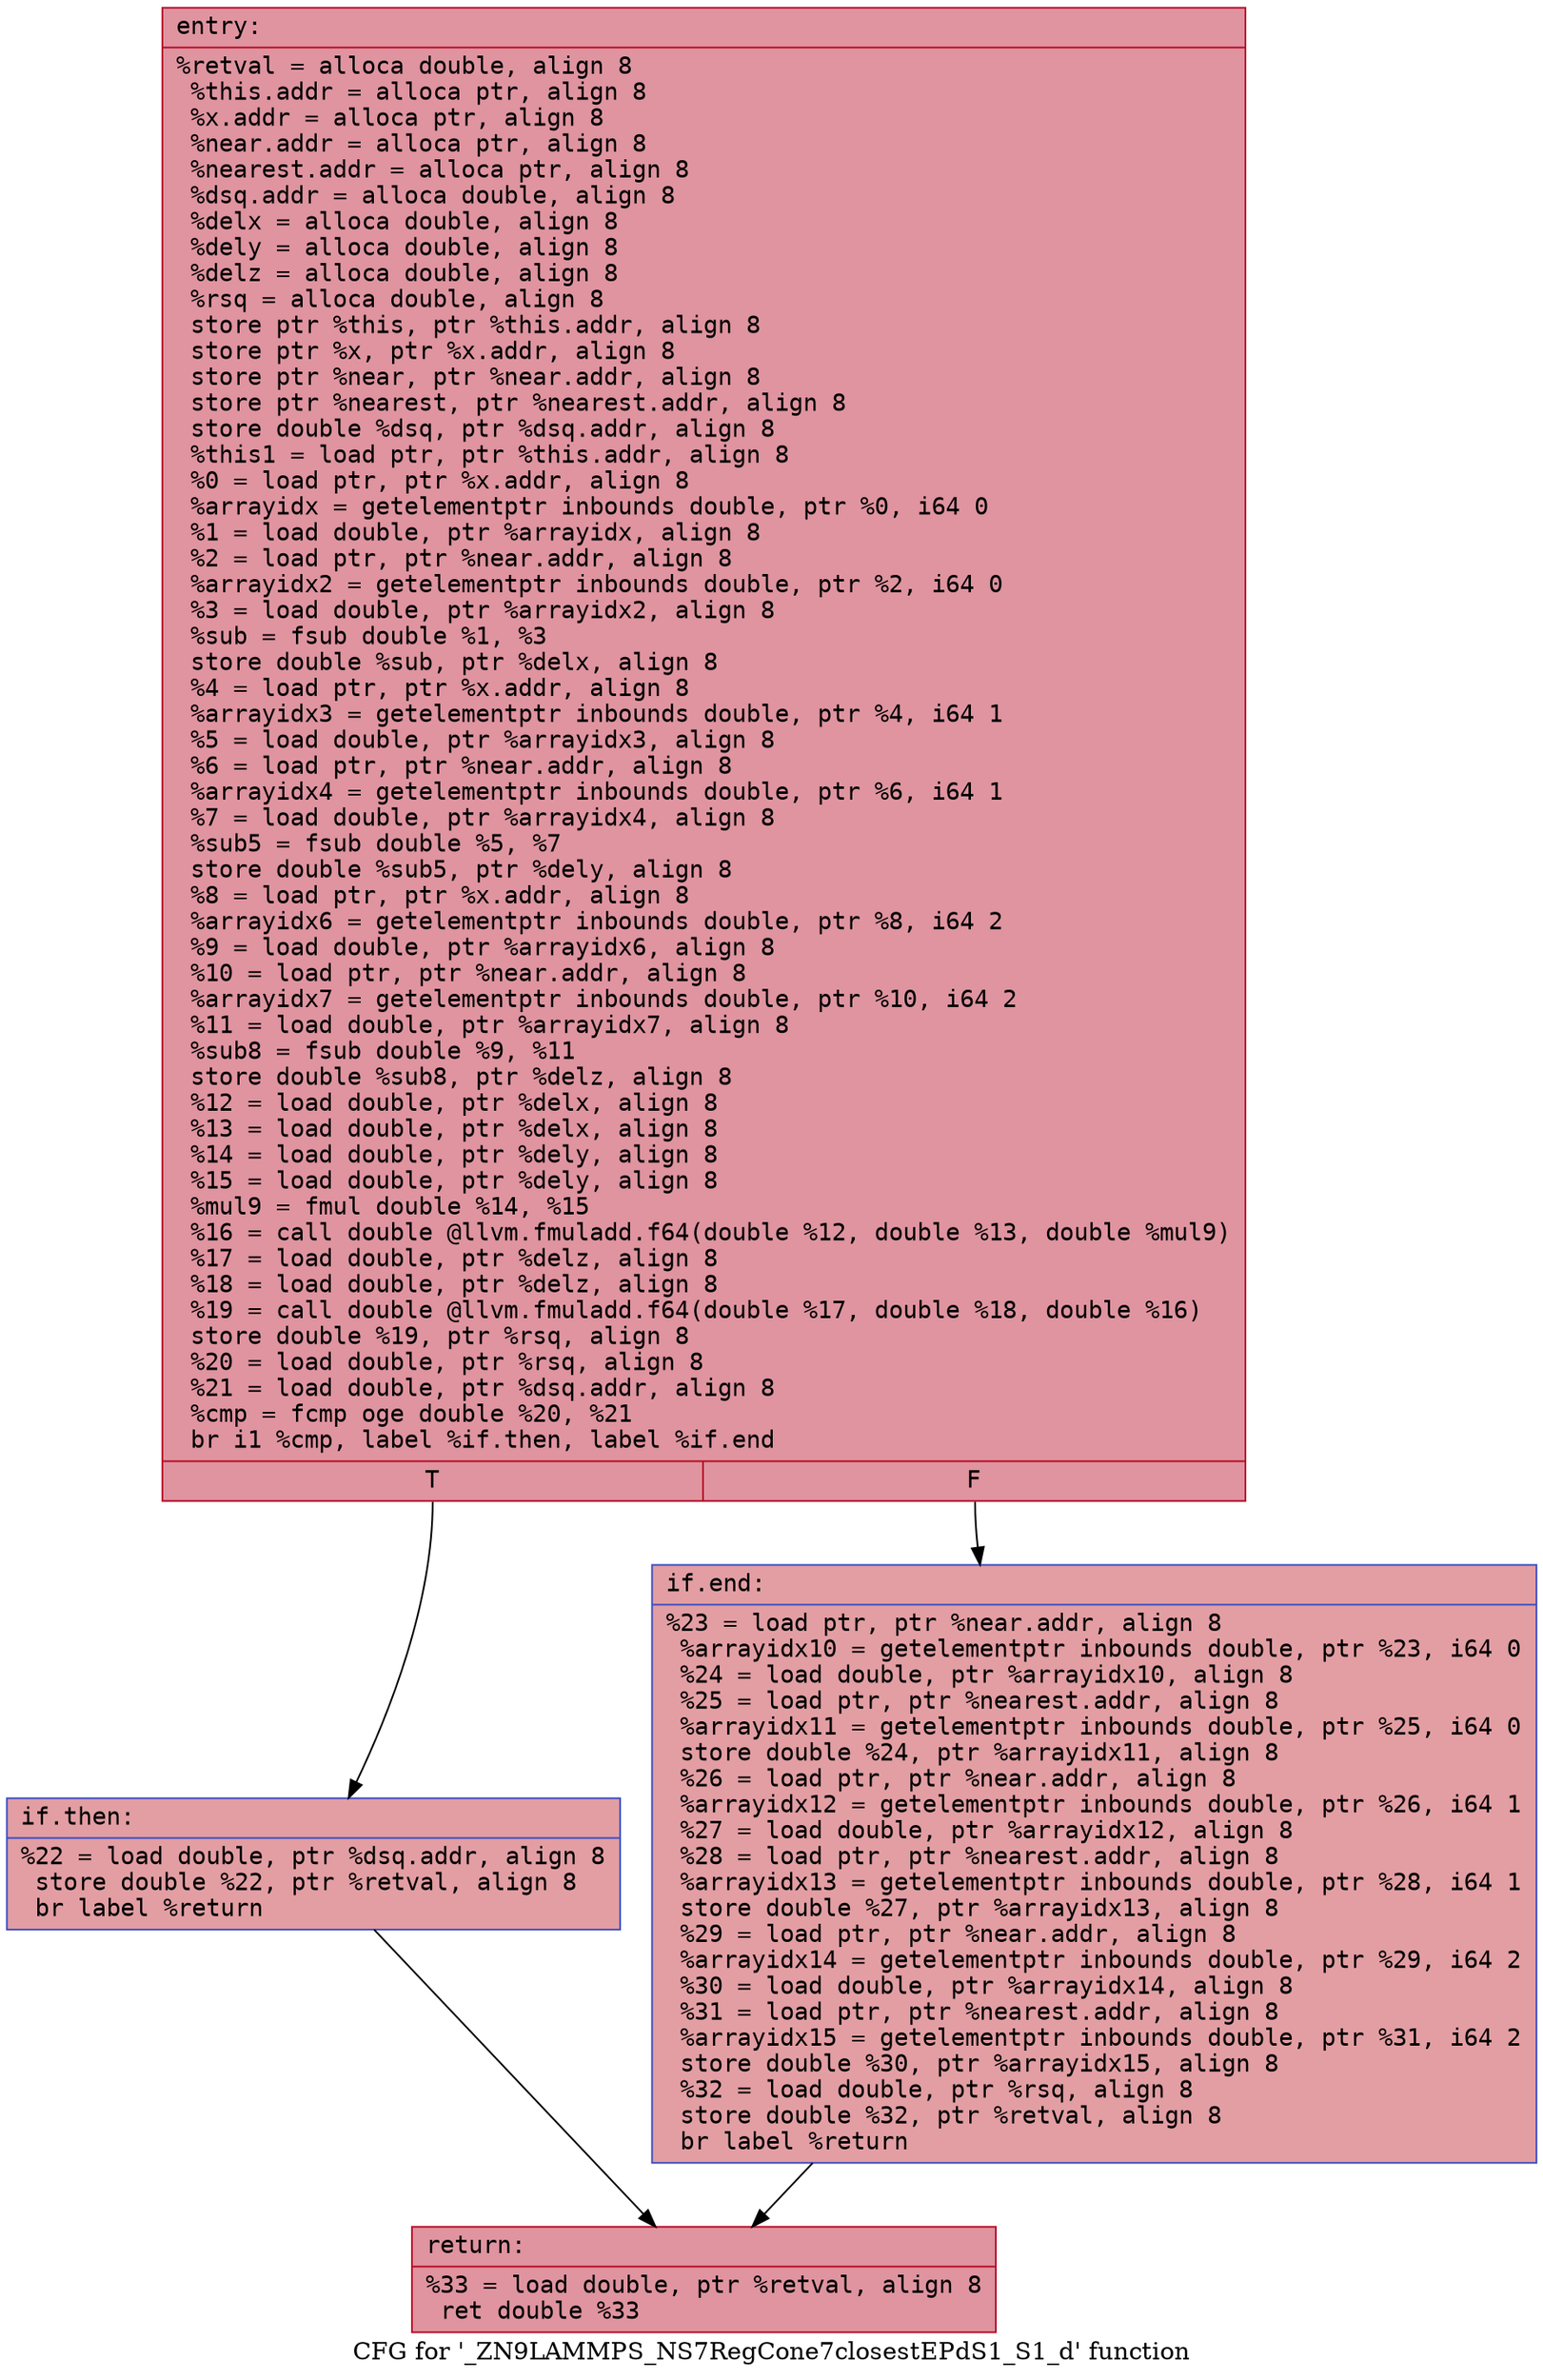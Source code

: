 digraph "CFG for '_ZN9LAMMPS_NS7RegCone7closestEPdS1_S1_d' function" {
	label="CFG for '_ZN9LAMMPS_NS7RegCone7closestEPdS1_S1_d' function";

	Node0x5572da473530 [shape=record,color="#b70d28ff", style=filled, fillcolor="#b70d2870" fontname="Courier",label="{entry:\l|  %retval = alloca double, align 8\l  %this.addr = alloca ptr, align 8\l  %x.addr = alloca ptr, align 8\l  %near.addr = alloca ptr, align 8\l  %nearest.addr = alloca ptr, align 8\l  %dsq.addr = alloca double, align 8\l  %delx = alloca double, align 8\l  %dely = alloca double, align 8\l  %delz = alloca double, align 8\l  %rsq = alloca double, align 8\l  store ptr %this, ptr %this.addr, align 8\l  store ptr %x, ptr %x.addr, align 8\l  store ptr %near, ptr %near.addr, align 8\l  store ptr %nearest, ptr %nearest.addr, align 8\l  store double %dsq, ptr %dsq.addr, align 8\l  %this1 = load ptr, ptr %this.addr, align 8\l  %0 = load ptr, ptr %x.addr, align 8\l  %arrayidx = getelementptr inbounds double, ptr %0, i64 0\l  %1 = load double, ptr %arrayidx, align 8\l  %2 = load ptr, ptr %near.addr, align 8\l  %arrayidx2 = getelementptr inbounds double, ptr %2, i64 0\l  %3 = load double, ptr %arrayidx2, align 8\l  %sub = fsub double %1, %3\l  store double %sub, ptr %delx, align 8\l  %4 = load ptr, ptr %x.addr, align 8\l  %arrayidx3 = getelementptr inbounds double, ptr %4, i64 1\l  %5 = load double, ptr %arrayidx3, align 8\l  %6 = load ptr, ptr %near.addr, align 8\l  %arrayidx4 = getelementptr inbounds double, ptr %6, i64 1\l  %7 = load double, ptr %arrayidx4, align 8\l  %sub5 = fsub double %5, %7\l  store double %sub5, ptr %dely, align 8\l  %8 = load ptr, ptr %x.addr, align 8\l  %arrayidx6 = getelementptr inbounds double, ptr %8, i64 2\l  %9 = load double, ptr %arrayidx6, align 8\l  %10 = load ptr, ptr %near.addr, align 8\l  %arrayidx7 = getelementptr inbounds double, ptr %10, i64 2\l  %11 = load double, ptr %arrayidx7, align 8\l  %sub8 = fsub double %9, %11\l  store double %sub8, ptr %delz, align 8\l  %12 = load double, ptr %delx, align 8\l  %13 = load double, ptr %delx, align 8\l  %14 = load double, ptr %dely, align 8\l  %15 = load double, ptr %dely, align 8\l  %mul9 = fmul double %14, %15\l  %16 = call double @llvm.fmuladd.f64(double %12, double %13, double %mul9)\l  %17 = load double, ptr %delz, align 8\l  %18 = load double, ptr %delz, align 8\l  %19 = call double @llvm.fmuladd.f64(double %17, double %18, double %16)\l  store double %19, ptr %rsq, align 8\l  %20 = load double, ptr %rsq, align 8\l  %21 = load double, ptr %dsq.addr, align 8\l  %cmp = fcmp oge double %20, %21\l  br i1 %cmp, label %if.then, label %if.end\l|{<s0>T|<s1>F}}"];
	Node0x5572da473530:s0 -> Node0x5572da484960[tooltip="entry -> if.then\nProbability 50.00%" ];
	Node0x5572da473530:s1 -> Node0x5572da4849b0[tooltip="entry -> if.end\nProbability 50.00%" ];
	Node0x5572da484960 [shape=record,color="#3d50c3ff", style=filled, fillcolor="#be242e70" fontname="Courier",label="{if.then:\l|  %22 = load double, ptr %dsq.addr, align 8\l  store double %22, ptr %retval, align 8\l  br label %return\l}"];
	Node0x5572da484960 -> Node0x5572da484bf0[tooltip="if.then -> return\nProbability 100.00%" ];
	Node0x5572da4849b0 [shape=record,color="#3d50c3ff", style=filled, fillcolor="#be242e70" fontname="Courier",label="{if.end:\l|  %23 = load ptr, ptr %near.addr, align 8\l  %arrayidx10 = getelementptr inbounds double, ptr %23, i64 0\l  %24 = load double, ptr %arrayidx10, align 8\l  %25 = load ptr, ptr %nearest.addr, align 8\l  %arrayidx11 = getelementptr inbounds double, ptr %25, i64 0\l  store double %24, ptr %arrayidx11, align 8\l  %26 = load ptr, ptr %near.addr, align 8\l  %arrayidx12 = getelementptr inbounds double, ptr %26, i64 1\l  %27 = load double, ptr %arrayidx12, align 8\l  %28 = load ptr, ptr %nearest.addr, align 8\l  %arrayidx13 = getelementptr inbounds double, ptr %28, i64 1\l  store double %27, ptr %arrayidx13, align 8\l  %29 = load ptr, ptr %near.addr, align 8\l  %arrayidx14 = getelementptr inbounds double, ptr %29, i64 2\l  %30 = load double, ptr %arrayidx14, align 8\l  %31 = load ptr, ptr %nearest.addr, align 8\l  %arrayidx15 = getelementptr inbounds double, ptr %31, i64 2\l  store double %30, ptr %arrayidx15, align 8\l  %32 = load double, ptr %rsq, align 8\l  store double %32, ptr %retval, align 8\l  br label %return\l}"];
	Node0x5572da4849b0 -> Node0x5572da484bf0[tooltip="if.end -> return\nProbability 100.00%" ];
	Node0x5572da484bf0 [shape=record,color="#b70d28ff", style=filled, fillcolor="#b70d2870" fontname="Courier",label="{return:\l|  %33 = load double, ptr %retval, align 8\l  ret double %33\l}"];
}
